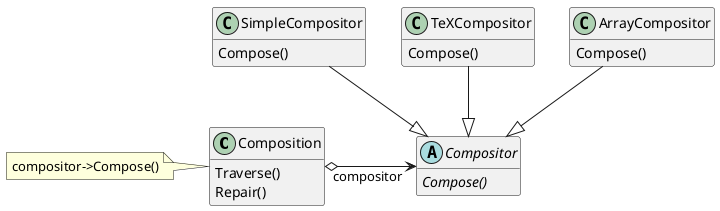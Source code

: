 @startuml
hide empty members

class Composition {
  Traverse()
  Repair()
}
note as ComposeNote
compositor->Compose()
end note
Composition -l- ComposeNote

abstract class Compositor {
  {abstract} Compose()
}

class SimpleCompositor {
  Compose()
}
class TeXCompositor {
  Compose()
}
class ArrayCompositor {
  Compose()
}

SimpleCompositor --|> Compositor
TeXCompositor --|> Compositor
ArrayCompositor --|> Compositor
Composition "compositor" o-> Compositor : \t\t
@enduml
